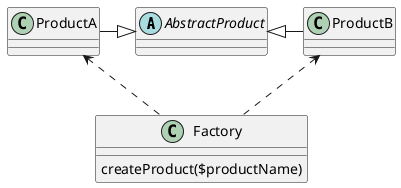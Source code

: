 @startuml

abstract class AbstractProduct

class ProductA {

}

class ProductB {

}


class Factory {
    createProduct($productName)
}

AbstractProduct <|-left- ProductA
AbstractProduct <|-right- ProductB
ProductA <.. Factory
ProductB <.. Factory


@enduml